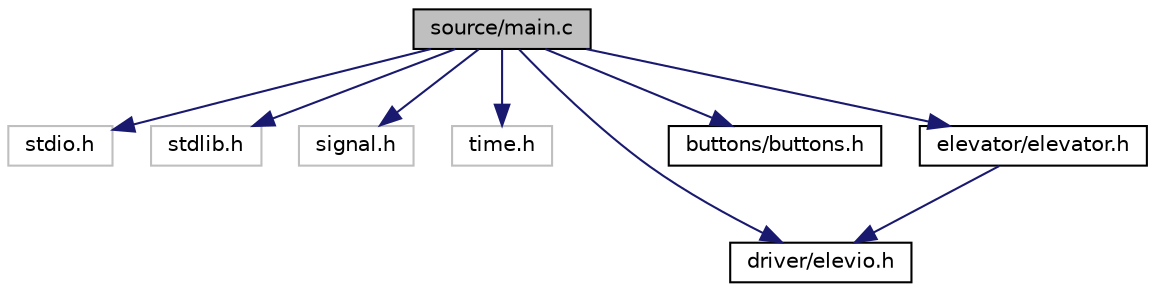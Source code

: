 digraph "source/main.c"
{
 // LATEX_PDF_SIZE
  edge [fontname="Helvetica",fontsize="10",labelfontname="Helvetica",labelfontsize="10"];
  node [fontname="Helvetica",fontsize="10",shape=record];
  Node1 [label="source/main.c",height=0.2,width=0.4,color="black", fillcolor="grey75", style="filled", fontcolor="black",tooltip="The main file of the elevator application."];
  Node1 -> Node2 [color="midnightblue",fontsize="10",style="solid",fontname="Helvetica"];
  Node2 [label="stdio.h",height=0.2,width=0.4,color="grey75", fillcolor="white", style="filled",tooltip=" "];
  Node1 -> Node3 [color="midnightblue",fontsize="10",style="solid",fontname="Helvetica"];
  Node3 [label="stdlib.h",height=0.2,width=0.4,color="grey75", fillcolor="white", style="filled",tooltip=" "];
  Node1 -> Node4 [color="midnightblue",fontsize="10",style="solid",fontname="Helvetica"];
  Node4 [label="signal.h",height=0.2,width=0.4,color="grey75", fillcolor="white", style="filled",tooltip=" "];
  Node1 -> Node5 [color="midnightblue",fontsize="10",style="solid",fontname="Helvetica"];
  Node5 [label="time.h",height=0.2,width=0.4,color="grey75", fillcolor="white", style="filled",tooltip=" "];
  Node1 -> Node6 [color="midnightblue",fontsize="10",style="solid",fontname="Helvetica"];
  Node6 [label="driver/elevio.h",height=0.2,width=0.4,color="black", fillcolor="white", style="filled",URL="$elevio_8h_source.html",tooltip=" "];
  Node1 -> Node7 [color="midnightblue",fontsize="10",style="solid",fontname="Helvetica"];
  Node7 [label="buttons/buttons.h",height=0.2,width=0.4,color="black", fillcolor="white", style="filled",URL="$buttons_8h.html",tooltip="Handling of Button signals."];
  Node1 -> Node8 [color="midnightblue",fontsize="10",style="solid",fontname="Helvetica"];
  Node8 [label="elevator/elevator.h",height=0.2,width=0.4,color="black", fillcolor="white", style="filled",URL="$elevator_8h_source.html",tooltip=" "];
  Node8 -> Node6 [color="midnightblue",fontsize="10",style="solid",fontname="Helvetica"];
}
